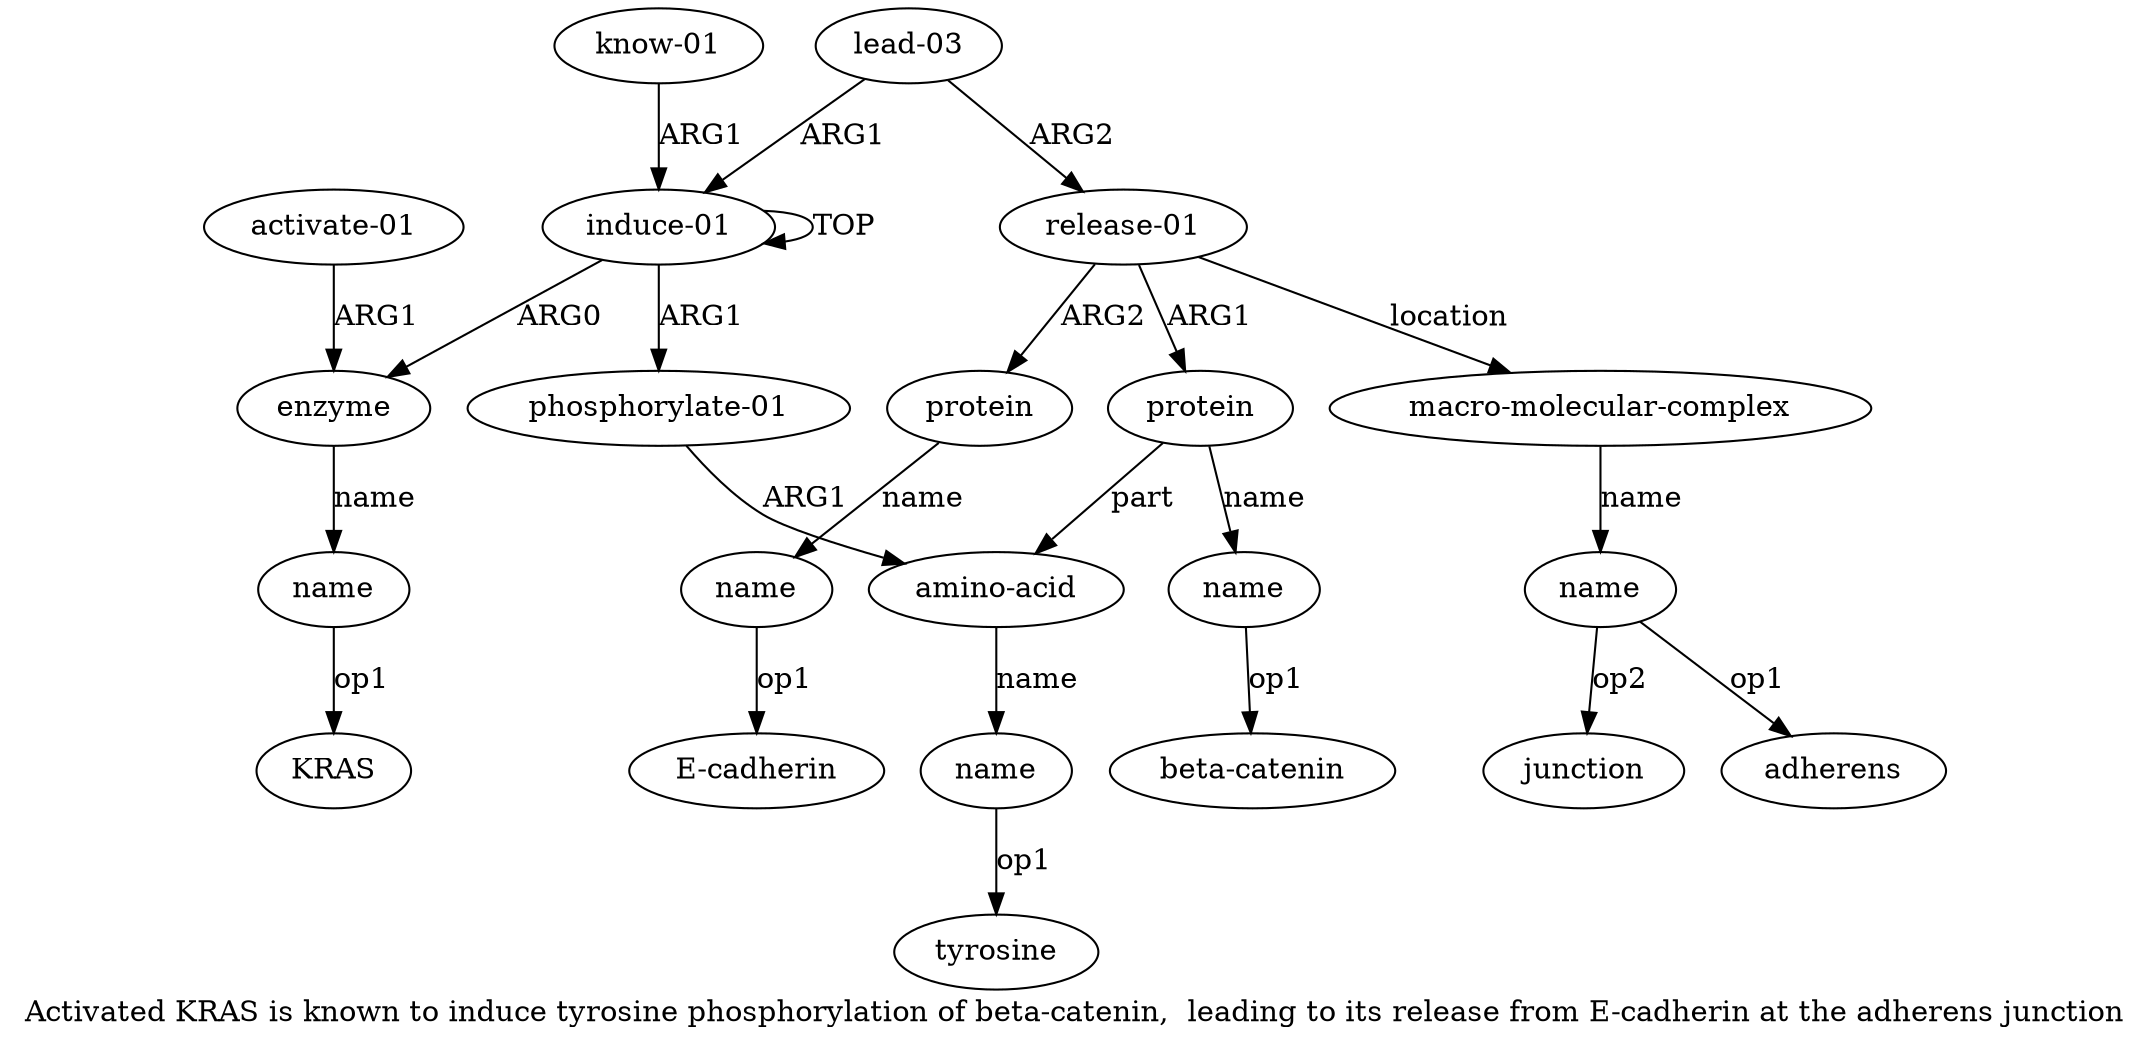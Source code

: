 digraph  {
	graph [label="Activated KRAS is known to induce tyrosine phosphorylation of beta-catenin,  leading to its release from E-cadherin at the adherens \
junction"];
	node [label="\N"];
	"a8 beta-catenin"	 [color=black,
		gold_ind=-1,
		gold_label="beta-catenin",
		label="beta-catenin",
		test_ind=-1,
		test_label="beta-catenin"];
	"a2 KRAS"	 [color=black,
		gold_ind=-1,
		gold_label=KRAS,
		label=KRAS,
		test_ind=-1,
		test_label=KRAS];
	"a14 junction"	 [color=black,
		gold_ind=-1,
		gold_label=junction,
		label=junction,
		test_ind=-1,
		test_label=junction];
	a15	 [color=black,
		gold_ind=15,
		gold_label="know-01",
		label="know-01",
		test_ind=15,
		test_label="know-01"];
	a0	 [color=black,
		gold_ind=0,
		gold_label="induce-01",
		label="induce-01",
		test_ind=0,
		test_label="induce-01"];
	a15 -> a0 [key=0,
	color=black,
	gold_label=ARG1,
	label=ARG1,
	test_label=ARG1];
a14 [color=black,
	gold_ind=14,
	gold_label=name,
	label=name,
	test_ind=14,
	test_label=name];
a14 -> "a14 junction" [key=0,
color=black,
gold_label=op2,
label=op2,
test_label=op2];
"a14 adherens" [color=black,
gold_ind=-1,
gold_label=adherens,
label=adherens,
test_ind=-1,
test_label=adherens];
a14 -> "a14 adherens" [key=0,
color=black,
gold_label=op1,
label=op1,
test_label=op1];
a11 [color=black,
gold_ind=11,
gold_label=protein,
label=protein,
test_ind=11,
test_label=protein];
a12 [color=black,
gold_ind=12,
gold_label=name,
label=name,
test_ind=12,
test_label=name];
a11 -> a12 [key=0,
color=black,
gold_label=name,
label=name,
test_label=name];
a10 [color=black,
gold_ind=10,
gold_label="release-01",
label="release-01",
test_ind=10,
test_label="release-01"];
a10 -> a11 [key=0,
color=black,
gold_label=ARG2,
label=ARG2,
test_label=ARG2];
a13 [color=black,
gold_ind=13,
gold_label="macro-molecular-complex",
label="macro-molecular-complex",
test_ind=13,
test_label="macro-molecular-complex"];
a10 -> a13 [key=0,
color=black,
gold_label=location,
label=location,
test_label=location];
a7 [color=black,
gold_ind=7,
gold_label=protein,
label=protein,
test_ind=7,
test_label=protein];
a10 -> a7 [key=0,
color=black,
gold_label=ARG1,
label=ARG1,
test_label=ARG1];
a13 -> a14 [key=0,
color=black,
gold_label=name,
label=name,
test_label=name];
"a12 E-cadherin" [color=black,
gold_ind=-1,
gold_label="E-cadherin",
label="E-cadherin",
test_ind=-1,
test_label="E-cadherin"];
a12 -> "a12 E-cadherin" [key=0,
color=black,
gold_label=op1,
label=op1,
test_label=op1];
a1 [color=black,
gold_ind=1,
gold_label=enzyme,
label=enzyme,
test_ind=1,
test_label=enzyme];
a2 [color=black,
gold_ind=2,
gold_label=name,
label=name,
test_ind=2,
test_label=name];
a1 -> a2 [key=0,
color=black,
gold_label=name,
label=name,
test_label=name];
a0 -> a1 [key=0,
color=black,
gold_label=ARG0,
label=ARG0,
test_label=ARG0];
a0 -> a0 [key=0,
color=black,
gold_label=TOP,
label=TOP,
test_label=TOP];
a4 [color=black,
gold_ind=4,
gold_label="phosphorylate-01",
label="phosphorylate-01",
test_ind=4,
test_label="phosphorylate-01"];
a0 -> a4 [key=0,
color=black,
gold_label=ARG1,
label=ARG1,
test_label=ARG1];
a2 -> "a2 KRAS" [key=0,
color=black,
gold_label=op1,
label=op1,
test_label=op1];
a5 [color=black,
gold_ind=5,
gold_label="amino-acid",
label="amino-acid",
test_ind=5,
test_label="amino-acid"];
a4 -> a5 [key=0,
color=black,
gold_label=ARG1,
label=ARG1,
test_label=ARG1];
a8 [color=black,
gold_ind=8,
gold_label=name,
label=name,
test_ind=8,
test_label=name];
a7 -> a8 [key=0,
color=black,
gold_label=name,
label=name,
test_label=name];
a7 -> a5 [key=0,
color=black,
gold_label=part,
label=part,
test_label=part];
a6 [color=black,
gold_ind=6,
gold_label=name,
label=name,
test_ind=6,
test_label=name];
"a6 tyrosine" [color=black,
gold_ind=-1,
gold_label=tyrosine,
label=tyrosine,
test_ind=-1,
test_label=tyrosine];
a6 -> "a6 tyrosine" [key=0,
color=black,
gold_label=op1,
label=op1,
test_label=op1];
a9 [color=black,
gold_ind=9,
gold_label="lead-03",
label="lead-03",
test_ind=9,
test_label="lead-03"];
a9 -> a10 [key=0,
color=black,
gold_label=ARG2,
label=ARG2,
test_label=ARG2];
a9 -> a0 [key=0,
color=black,
gold_label=ARG1,
label=ARG1,
test_label=ARG1];
a8 -> "a8 beta-catenin" [key=0,
color=black,
gold_label=op1,
label=op1,
test_label=op1];
a3 [color=black,
gold_ind=3,
gold_label="activate-01",
label="activate-01",
test_ind=3,
test_label="activate-01"];
a3 -> a1 [key=0,
color=black,
gold_label=ARG1,
label=ARG1,
test_label=ARG1];
a5 -> a6 [key=0,
color=black,
gold_label=name,
label=name,
test_label=name];
}
